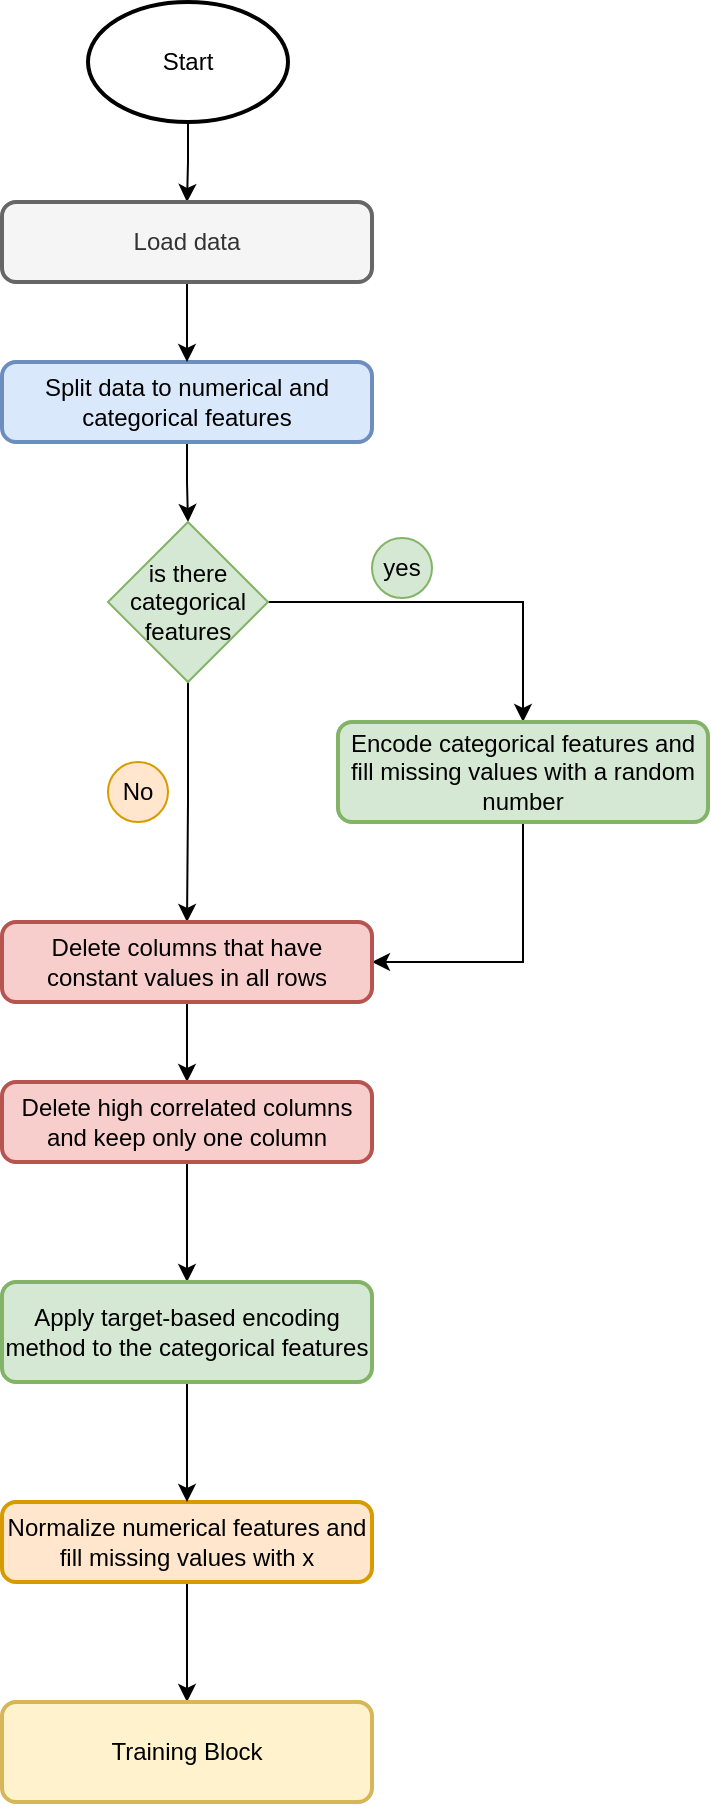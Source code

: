 <mxfile version="12.0.0" type="device" pages="1"><diagram id="UscGvR5lduq-6yT8MEFN" name="Page-1"><mxGraphModel dx="978" dy="596" grid="1" gridSize="10" guides="1" tooltips="1" connect="1" arrows="1" fold="1" page="1" pageScale="1" pageWidth="850" pageHeight="1100" math="0" shadow="0"><root><mxCell id="0"/><mxCell id="1" parent="0"/><mxCell id="5tByFmoggkuoGjyI6Lf4-7" value="" style="edgeStyle=orthogonalEdgeStyle;rounded=0;orthogonalLoop=1;jettySize=auto;html=1;" parent="1" source="5tByFmoggkuoGjyI6Lf4-1" target="5tByFmoggkuoGjyI6Lf4-5" edge="1"><mxGeometry relative="1" as="geometry"/></mxCell><mxCell id="5tByFmoggkuoGjyI6Lf4-1" value="Start" style="strokeWidth=2;html=1;shape=mxgraph.flowchart.start_1;whiteSpace=wrap;" parent="1" vertex="1"><mxGeometry x="375" y="30" width="100" height="60" as="geometry"/></mxCell><mxCell id="5tByFmoggkuoGjyI6Lf4-10" value="" style="edgeStyle=orthogonalEdgeStyle;rounded=0;orthogonalLoop=1;jettySize=auto;html=1;" parent="1" source="5tByFmoggkuoGjyI6Lf4-4" target="5tByFmoggkuoGjyI6Lf4-9" edge="1"><mxGeometry relative="1" as="geometry"/></mxCell><mxCell id="5tByFmoggkuoGjyI6Lf4-4" value="Split data to numerical and categorical features" style="rounded=1;whiteSpace=wrap;html=1;absoluteArcSize=1;arcSize=14;strokeWidth=2;fillColor=#dae8fc;strokeColor=#6c8ebf;" parent="1" vertex="1"><mxGeometry x="332" y="210" width="185" height="40" as="geometry"/></mxCell><mxCell id="5tByFmoggkuoGjyI6Lf4-8" value="" style="edgeStyle=orthogonalEdgeStyle;rounded=0;orthogonalLoop=1;jettySize=auto;html=1;" parent="1" source="5tByFmoggkuoGjyI6Lf4-5" target="5tByFmoggkuoGjyI6Lf4-4" edge="1"><mxGeometry relative="1" as="geometry"/></mxCell><mxCell id="5tByFmoggkuoGjyI6Lf4-5" value="Load data" style="rounded=1;whiteSpace=wrap;html=1;absoluteArcSize=1;arcSize=14;strokeWidth=2;fillColor=#f5f5f5;strokeColor=#666666;fontColor=#333333;" parent="1" vertex="1"><mxGeometry x="332" y="130" width="185" height="40" as="geometry"/></mxCell><mxCell id="5tByFmoggkuoGjyI6Lf4-12" style="edgeStyle=orthogonalEdgeStyle;rounded=0;orthogonalLoop=1;jettySize=auto;html=1;entryX=0.5;entryY=0;entryDx=0;entryDy=0;" parent="1" source="5tByFmoggkuoGjyI6Lf4-9" target="5tByFmoggkuoGjyI6Lf4-11" edge="1"><mxGeometry relative="1" as="geometry"/></mxCell><mxCell id="z69mxYD7mPIJ8f9I0HZ--3" style="edgeStyle=orthogonalEdgeStyle;rounded=0;orthogonalLoop=1;jettySize=auto;html=1;entryX=0.5;entryY=0;entryDx=0;entryDy=0;" parent="1" source="5tByFmoggkuoGjyI6Lf4-9" target="z69mxYD7mPIJ8f9I0HZ--1" edge="1"><mxGeometry relative="1" as="geometry"/></mxCell><mxCell id="5tByFmoggkuoGjyI6Lf4-9" value="is there categorical features" style="rhombus;whiteSpace=wrap;html=1;fillColor=#d5e8d4;strokeColor=#82b366;" parent="1" vertex="1"><mxGeometry x="385" y="290" width="80" height="80" as="geometry"/></mxCell><mxCell id="z69mxYD7mPIJ8f9I0HZ--2" style="edgeStyle=orthogonalEdgeStyle;rounded=0;orthogonalLoop=1;jettySize=auto;html=1;exitX=0.5;exitY=1;exitDx=0;exitDy=0;entryX=1;entryY=0.5;entryDx=0;entryDy=0;" parent="1" source="5tByFmoggkuoGjyI6Lf4-11" target="z69mxYD7mPIJ8f9I0HZ--1" edge="1"><mxGeometry relative="1" as="geometry"/></mxCell><mxCell id="5tByFmoggkuoGjyI6Lf4-11" value="Encode categorical features and fill missing values with a random number" style="rounded=1;whiteSpace=wrap;html=1;absoluteArcSize=1;arcSize=14;strokeWidth=2;fillColor=#d5e8d4;strokeColor=#82b366;" parent="1" vertex="1"><mxGeometry x="500" y="390" width="185" height="50" as="geometry"/></mxCell><mxCell id="5tByFmoggkuoGjyI6Lf4-13" value="yes" style="ellipse;whiteSpace=wrap;html=1;aspect=fixed;fillColor=#d5e8d4;strokeColor=#82b366;" parent="1" vertex="1"><mxGeometry x="517" y="298" width="30" height="30" as="geometry"/></mxCell><mxCell id="5tByFmoggkuoGjyI6Lf4-22" value="" style="edgeStyle=orthogonalEdgeStyle;rounded=0;orthogonalLoop=1;jettySize=auto;html=1;" parent="1" source="5tByFmoggkuoGjyI6Lf4-15" target="5tByFmoggkuoGjyI6Lf4-21" edge="1"><mxGeometry relative="1" as="geometry"/></mxCell><mxCell id="5tByFmoggkuoGjyI6Lf4-15" value="Normalize numerical features and fill missing values with x" style="rounded=1;whiteSpace=wrap;html=1;absoluteArcSize=1;arcSize=14;strokeWidth=2;fillColor=#ffe6cc;strokeColor=#d79b00;" parent="1" vertex="1"><mxGeometry x="332" y="780" width="185" height="40" as="geometry"/></mxCell><mxCell id="5tByFmoggkuoGjyI6Lf4-20" value="No" style="ellipse;whiteSpace=wrap;html=1;aspect=fixed;fillColor=#ffe6cc;strokeColor=#d79b00;" parent="1" vertex="1"><mxGeometry x="385" y="410" width="30" height="30" as="geometry"/></mxCell><mxCell id="5tByFmoggkuoGjyI6Lf4-21" value="Training Block" style="rounded=1;whiteSpace=wrap;html=1;absoluteArcSize=1;arcSize=14;strokeWidth=2;fillColor=#fff2cc;strokeColor=#d6b656;" parent="1" vertex="1"><mxGeometry x="332" y="880" width="185" height="50" as="geometry"/></mxCell><mxCell id="z69mxYD7mPIJ8f9I0HZ--5" value="" style="edgeStyle=orthogonalEdgeStyle;rounded=0;orthogonalLoop=1;jettySize=auto;html=1;" parent="1" source="z69mxYD7mPIJ8f9I0HZ--1" target="z69mxYD7mPIJ8f9I0HZ--4" edge="1"><mxGeometry relative="1" as="geometry"/></mxCell><mxCell id="z69mxYD7mPIJ8f9I0HZ--1" value="Delete columns that have constant values in all rows" style="rounded=1;whiteSpace=wrap;html=1;absoluteArcSize=1;arcSize=14;strokeWidth=2;fillColor=#f8cecc;strokeColor=#b85450;" parent="1" vertex="1"><mxGeometry x="332" y="490" width="185" height="40" as="geometry"/></mxCell><mxCell id="ZG7rvjGeullshooVJTMx-2" style="edgeStyle=orthogonalEdgeStyle;rounded=0;orthogonalLoop=1;jettySize=auto;html=1;entryX=0.5;entryY=0;entryDx=0;entryDy=0;" edge="1" parent="1" source="z69mxYD7mPIJ8f9I0HZ--4" target="ZG7rvjGeullshooVJTMx-1"><mxGeometry relative="1" as="geometry"/></mxCell><mxCell id="z69mxYD7mPIJ8f9I0HZ--4" value="Delete high correlated columns and keep only one column" style="rounded=1;whiteSpace=wrap;html=1;absoluteArcSize=1;arcSize=14;strokeWidth=2;fillColor=#f8cecc;strokeColor=#b85450;" parent="1" vertex="1"><mxGeometry x="332" y="570" width="185" height="40" as="geometry"/></mxCell><mxCell id="ZG7rvjGeullshooVJTMx-3" style="edgeStyle=orthogonalEdgeStyle;rounded=0;orthogonalLoop=1;jettySize=auto;html=1;entryX=0.5;entryY=0;entryDx=0;entryDy=0;" edge="1" parent="1" source="ZG7rvjGeullshooVJTMx-1" target="5tByFmoggkuoGjyI6Lf4-15"><mxGeometry relative="1" as="geometry"/></mxCell><mxCell id="ZG7rvjGeullshooVJTMx-1" value="Apply target-based encoding method to the categorical features" style="rounded=1;whiteSpace=wrap;html=1;absoluteArcSize=1;arcSize=14;strokeWidth=2;fillColor=#d5e8d4;strokeColor=#82b366;" vertex="1" parent="1"><mxGeometry x="332" y="670" width="185" height="50" as="geometry"/></mxCell></root></mxGraphModel></diagram></mxfile>